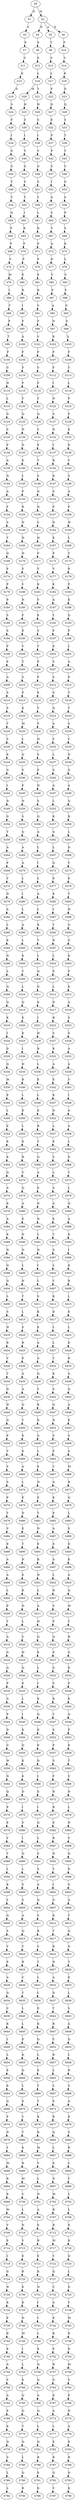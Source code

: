 strict digraph  {
	S0 -> S1 [ label = D ];
	S0 -> S2 [ label = M ];
	S1 -> S3 [ label = S ];
	S2 -> S4 [ label = D ];
	S2 -> S5 [ label = A ];
	S2 -> S6 [ label = E ];
	S3 -> S7 [ label = P ];
	S4 -> S8 [ label = S ];
	S5 -> S9 [ label = T ];
	S6 -> S10 [ label = P ];
	S7 -> S11 [ label = S ];
	S8 -> S12 [ label = E ];
	S9 -> S13 [ label = S ];
	S10 -> S14 [ label = V ];
	S11 -> S15 [ label = K ];
	S12 -> S16 [ label = L ];
	S13 -> S17 [ label = L ];
	S14 -> S18 [ label = R ];
	S15 -> S19 [ label = D ];
	S16 -> S20 [ label = M ];
	S16 -> S21 [ label = T ];
	S17 -> S22 [ label = F ];
	S18 -> S23 [ label = D ];
	S19 -> S24 [ label = S ];
	S20 -> S25 [ label = H ];
	S21 -> S26 [ label = H ];
	S22 -> S27 [ label = D ];
	S23 -> S28 [ label = Q ];
	S24 -> S29 [ label = F ];
	S25 -> S30 [ label = S ];
	S26 -> S31 [ label = S ];
	S27 -> S32 [ label = E ];
	S28 -> S33 [ label = S ];
	S29 -> S34 [ label = I ];
	S30 -> S35 [ label = I ];
	S31 -> S36 [ label = I ];
	S32 -> S37 [ label = P ];
	S33 -> S38 [ label = T ];
	S34 -> S39 [ label = G ];
	S35 -> S40 [ label = V ];
	S36 -> S41 [ label = V ];
	S37 -> S42 [ label = P ];
	S38 -> S43 [ label = T ];
	S39 -> S44 [ label = S ];
	S40 -> S45 [ label = G ];
	S41 -> S46 [ label = G ];
	S42 -> S47 [ label = S ];
	S43 -> S48 [ label = V ];
	S44 -> S49 [ label = Y ];
	S45 -> S50 [ label = S ];
	S46 -> S51 [ label = S ];
	S47 -> S52 [ label = I ];
	S48 -> S53 [ label = G ];
	S49 -> S54 [ label = Y ];
	S50 -> S55 [ label = Y ];
	S51 -> S56 [ label = Y ];
	S52 -> S57 [ label = A ];
	S53 -> S58 [ label = S ];
	S54 -> S59 [ label = Q ];
	S55 -> S60 [ label = I ];
	S56 -> S61 [ label = L ];
	S57 -> S62 [ label = S ];
	S58 -> S63 [ label = P ];
	S59 -> S64 [ label = P ];
	S60 -> S65 [ label = K ];
	S61 -> S66 [ label = K ];
	S62 -> S67 [ label = Y ];
	S63 -> S68 [ label = S ];
	S64 -> S69 [ label = P ];
	S65 -> S70 [ label = P ];
	S66 -> S71 [ label = P ];
	S67 -> S72 [ label = Q ];
	S68 -> S73 [ label = K ];
	S69 -> S74 [ label = V ];
	S70 -> S75 [ label = P ];
	S71 -> S76 [ label = P ];
	S72 -> S77 [ label = D ];
	S73 -> S78 [ label = L ];
	S74 -> S79 [ label = M ];
	S75 -> S80 [ label = E ];
	S76 -> S81 [ label = E ];
	S77 -> S82 [ label = Y ];
	S78 -> S83 [ label = S ];
	S79 -> S84 [ label = I ];
	S80 -> S85 [ label = R ];
	S81 -> S86 [ label = R ];
	S82 -> S87 [ label = P ];
	S83 -> S88 [ label = F ];
	S84 -> S89 [ label = T ];
	S85 -> S90 [ label = I ];
	S86 -> S91 [ label = V ];
	S87 -> S92 [ label = A ];
	S88 -> S93 [ label = F ];
	S89 -> S94 [ label = P ];
	S90 -> S95 [ label = F ];
	S91 -> S96 [ label = F ];
	S92 -> S97 [ label = N ];
	S93 -> S98 [ label = G ];
	S94 -> S99 [ label = T ];
	S95 -> S100 [ label = A ];
	S96 -> S101 [ label = V ];
	S97 -> S102 [ label = K ];
	S98 -> S103 [ label = S ];
	S99 -> S104 [ label = P ];
	S100 -> S105 [ label = P ];
	S101 -> S106 [ label = P ];
	S102 -> S107 [ label = P ];
	S103 -> S108 [ label = F ];
	S104 -> S109 [ label = G ];
	S105 -> S110 [ label = S ];
	S106 -> S111 [ label = S ];
	S107 -> S112 [ label = F ];
	S108 -> S113 [ label = Y ];
	S109 -> S114 [ label = H ];
	S110 -> S115 [ label = F ];
	S111 -> S116 [ label = F ];
	S112 -> S117 [ label = I ];
	S113 -> S118 [ label = L ];
	S114 -> S119 [ label = L ];
	S115 -> S120 [ label = T ];
	S116 -> S121 [ label = T ];
	S117 -> S122 [ label = N ];
	S118 -> S123 [ label = P ];
	S119 -> S124 [ label = G ];
	S120 -> S125 [ label = Q ];
	S121 -> S126 [ label = Q ];
	S122 -> S127 [ label = S ];
	S123 -> S128 [ label = P ];
	S124 -> S129 [ label = S ];
	S125 -> S130 [ label = N ];
	S126 -> S131 [ label = Y ];
	S127 -> S132 [ label = N ];
	S128 -> S133 [ label = E ];
	S129 -> S134 [ label = P ];
	S130 -> S135 [ label = D ];
	S131 -> S136 [ label = E ];
	S132 -> S137 [ label = I ];
	S133 -> S138 [ label = K ];
	S134 -> S139 [ label = A ];
	S135 -> S140 [ label = E ];
	S136 -> S141 [ label = T ];
	S137 -> S142 [ label = R ];
	S138 -> S143 [ label = V ];
	S139 -> S144 [ label = N ];
	S140 -> S145 [ label = L ];
	S141 -> S146 [ label = S ];
	S142 -> S147 [ label = R ];
	S143 -> S148 [ label = S ];
	S144 -> S149 [ label = A ];
	S145 -> S150 [ label = P ];
	S146 -> S151 [ label = Q ];
	S147 -> S152 [ label = S ];
	S148 -> S153 [ label = A ];
	S149 -> S154 [ label = F ];
	S150 -> S155 [ label = R ];
	S151 -> S156 [ label = N ];
	S152 -> S157 [ label = P ];
	S153 -> S158 [ label = P ];
	S154 -> S159 [ label = S ];
	S155 -> S160 [ label = N ];
	S156 -> S161 [ label = C ];
	S157 -> S162 [ label = N ];
	S158 -> S163 [ label = W ];
	S159 -> S164 [ label = T ];
	S160 -> S165 [ label = H ];
	S161 -> S166 [ label = H ];
	S162 -> S167 [ label = K ];
	S163 -> S168 [ label = L ];
	S164 -> S169 [ label = Q ];
	S165 -> S170 [ label = H ];
	S166 -> S171 [ label = P ];
	S167 -> S172 [ label = P ];
	S168 -> S173 [ label = T ];
	S169 -> S174 [ label = P ];
	S170 -> S175 [ label = S ];
	S171 -> S176 [ label = V ];
	S172 -> S177 [ label = V ];
	S173 -> S178 [ label = R ];
	S174 -> S179 [ label = P ];
	S175 -> S180 [ label = V ];
	S176 -> S181 [ label = K ];
	S177 -> S182 [ label = K ];
	S178 -> S183 [ label = F ];
	S179 -> S184 [ label = P ];
	S180 -> S185 [ label = N ];
	S181 -> S186 [ label = V ];
	S182 -> S187 [ label = A ];
	S183 -> S188 [ label = K ];
	S184 -> S189 [ label = S ];
	S185 -> S190 [ label = F ];
	S186 -> S191 [ label = E ];
	S187 -> S192 [ label = Y ];
	S188 -> S193 [ label = Q ];
	S189 -> S194 [ label = S ];
	S190 -> S195 [ label = E ];
	S191 -> S196 [ label = V ];
	S192 -> S197 [ label = P ];
	S193 -> S198 [ label = P ];
	S194 -> S199 [ label = P ];
	S195 -> S200 [ label = V ];
	S196 -> S201 [ label = T ];
	S197 -> S202 [ label = E ];
	S198 -> S203 [ label = L ];
	S199 -> S204 [ label = P ];
	S200 -> S205 [ label = T ];
	S201 -> S206 [ label = P ];
	S202 -> S207 [ label = S ];
	S203 -> S208 [ label = A ];
	S204 -> S209 [ label = A ];
	S205 -> S210 [ label = S ];
	S206 -> S211 [ label = P ];
	S207 -> S212 [ label = S ];
	S208 -> S213 [ label = P ];
	S209 -> S214 [ label = S ];
	S210 -> S215 [ label = P ];
	S211 -> S216 [ label = E ];
	S212 -> S217 [ label = S ];
	S213 -> S218 [ label = T ];
	S214 -> S219 [ label = S ];
	S215 -> S220 [ label = K ];
	S216 -> S221 [ label = V ];
	S217 -> S222 [ label = Q ];
	S218 -> S223 [ label = T ];
	S219 -> S224 [ label = T ];
	S220 -> S225 [ label = M ];
	S221 -> S226 [ label = F ];
	S222 -> S227 [ label = A ];
	S223 -> S228 [ label = S ];
	S224 -> S229 [ label = S ];
	S225 -> S230 [ label = L ];
	S226 -> S231 [ label = H ];
	S227 -> S232 [ label = V ];
	S228 -> S233 [ label = C ];
	S229 -> S234 [ label = K ];
	S230 -> S235 [ label = Q ];
	S231 -> S236 [ label = S ];
	S232 -> S237 [ label = L ];
	S233 -> S238 [ label = D ];
	S234 -> S239 [ label = G ];
	S235 -> S240 [ label = S ];
	S236 -> S241 [ label = P ];
	S237 -> S242 [ label = S ];
	S238 -> S243 [ label = G ];
	S239 -> S244 [ label = I ];
	S240 -> S245 [ label = P ];
	S241 -> S246 [ label = N ];
	S242 -> S247 [ label = A ];
	S243 -> S248 [ label = A ];
	S244 -> S249 [ label = D ];
	S245 -> S250 [ label = N ];
	S246 -> S251 [ label = S ];
	S247 -> S252 [ label = L ];
	S248 -> S253 [ label = Q ];
	S249 -> S254 [ label = G ];
	S250 -> S255 [ label = S ];
	S251 -> S256 [ label = Q ];
	S252 -> S257 [ label = K ];
	S253 -> S258 [ label = R ];
	S254 -> S259 [ label = T ];
	S255 -> S260 [ label = Q ];
	S256 -> S261 [ label = A ];
	S257 -> S262 [ label = G ];
	S258 -> S263 [ label = L ];
	S259 -> S264 [ label = A ];
	S260 -> S265 [ label = A ];
	S261 -> S266 [ label = L ];
	S262 -> S267 [ label = L ];
	S263 -> S268 [ label = N ];
	S264 -> S269 [ label = F ];
	S265 -> S270 [ label = A ];
	S266 -> S271 [ label = I ];
	S267 -> S272 [ label = Q ];
	S268 -> S273 [ label = V ];
	S269 -> S274 [ label = V ];
	S270 -> S275 [ label = L ];
	S271 -> S276 [ label = L ];
	S272 -> S277 [ label = D ];
	S273 -> S278 [ label = E ];
	S274 -> S279 [ label = N ];
	S275 -> S280 [ label = I ];
	S276 -> S281 [ label = A ];
	S277 -> S282 [ label = K ];
	S278 -> S283 [ label = T ];
	S279 -> S284 [ label = A ];
	S280 -> S285 [ label = L ];
	S281 -> S286 [ label = L ];
	S282 -> S287 [ label = I ];
	S283 -> S288 [ label = H ];
	S284 -> S289 [ label = L ];
	S285 -> S290 [ label = A ];
	S286 -> S291 [ label = K ];
	S287 -> S292 [ label = Y ];
	S288 -> S293 [ label = G ];
	S289 -> S294 [ label = K ];
	S290 -> S295 [ label = L ];
	S291 -> S296 [ label = T ];
	S292 -> S297 [ label = N ];
	S293 -> S298 [ label = G ];
	S294 -> S299 [ label = N ];
	S295 -> S300 [ label = K ];
	S296 -> S301 [ label = L ];
	S297 -> S302 [ label = L ];
	S298 -> S303 [ label = K ];
	S299 -> S304 [ label = L ];
	S300 -> S305 [ label = T ];
	S301 -> S306 [ label = Q ];
	S302 -> S307 [ label = E ];
	S303 -> S308 [ label = P ];
	S304 -> S309 [ label = Q ];
	S305 -> S310 [ label = L ];
	S306 -> S311 [ label = D ];
	S307 -> S312 [ label = L ];
	S308 -> S313 [ label = E ];
	S309 -> S314 [ label = Q ];
	S310 -> S315 [ label = Q ];
	S311 -> S316 [ label = K ];
	S312 -> S317 [ label = D ];
	S313 -> S318 [ label = A ];
	S314 -> S319 [ label = K ];
	S315 -> S320 [ label = E ];
	S316 -> S321 [ label = I ];
	S317 -> S322 [ label = R ];
	S318 -> S323 [ label = S ];
	S319 -> S324 [ label = I ];
	S320 -> S325 [ label = K ];
	S321 -> S326 [ label = H ];
	S322 -> S327 [ label = S ];
	S323 -> S328 [ label = S ];
	S324 -> S329 [ label = D ];
	S325 -> S330 [ label = I ];
	S326 -> S331 [ label = R ];
	S327 -> S332 [ label = K ];
	S328 -> S333 [ label = A ];
	S329 -> S334 [ label = Q ];
	S330 -> S335 [ label = H ];
	S331 -> S336 [ label = L ];
	S332 -> S337 [ label = A ];
	S333 -> S338 [ label = A ];
	S334 -> S339 [ label = M ];
	S335 -> S340 [ label = R ];
	S336 -> S341 [ label = E ];
	S337 -> S342 [ label = E ];
	S338 -> S343 [ label = V ];
	S339 -> S344 [ label = E ];
	S340 -> S345 [ label = L ];
	S341 -> S346 [ label = L ];
	S342 -> S347 [ label = K ];
	S343 -> S348 [ label = I ];
	S344 -> S349 [ label = L ];
	S345 -> S350 [ label = E ];
	S346 -> S351 [ label = E ];
	S347 -> S352 [ label = N ];
	S348 -> S353 [ label = A ];
	S349 -> S354 [ label = E ];
	S350 -> S355 [ label = L ];
	S351 -> S356 [ label = R ];
	S352 -> S357 [ label = L ];
	S353 -> S358 [ label = A ];
	S354 -> S359 [ label = K ];
	S355 -> S360 [ label = E ];
	S356 -> S361 [ label = T ];
	S357 -> S362 [ label = K ];
	S358 -> S363 [ label = L ];
	S359 -> S364 [ label = K ];
	S360 -> S365 [ label = R ];
	S361 -> S366 [ label = Q ];
	S362 -> S367 [ label = S ];
	S363 -> S368 [ label = K ];
	S364 -> S369 [ label = Q ];
	S365 -> S370 [ label = T ];
	S366 -> S371 [ label = A ];
	S367 -> S372 [ label = L ];
	S368 -> S373 [ label = T ];
	S369 -> S374 [ label = A ];
	S370 -> S375 [ label = Q ];
	S371 -> S376 [ label = E ];
	S372 -> S377 [ label = A ];
	S373 -> S378 [ label = L ];
	S374 -> S379 [ label = K ];
	S375 -> S380 [ label = A ];
	S376 -> S381 [ label = D ];
	S377 -> S382 [ label = A ];
	S378 -> S383 [ label = Q ];
	S379 -> S384 [ label = A ];
	S380 -> S385 [ label = E ];
	S381 -> S386 [ label = N ];
	S382 -> S387 [ label = E ];
	S383 -> S388 [ label = A ];
	S384 -> S389 [ label = K ];
	S385 -> S390 [ label = D ];
	S386 -> S391 [ label = L ];
	S387 -> S392 [ label = T ];
	S388 -> S393 [ label = K ];
	S389 -> S394 [ label = N ];
	S390 -> S395 [ label = N ];
	S391 -> S396 [ label = N ];
	S392 -> S397 [ label = S ];
	S393 -> S398 [ label = I ];
	S394 -> S399 [ label = Q ];
	S395 -> S400 [ label = L ];
	S396 -> S401 [ label = I ];
	S397 -> S402 [ label = L ];
	S398 -> S403 [ label = K ];
	S399 -> S404 [ label = Q ];
	S400 -> S405 [ label = N ];
	S401 -> S406 [ label = L ];
	S402 -> S407 [ label = Y ];
	S403 -> S408 [ label = R ];
	S404 -> S409 [ label = L ];
	S405 -> S410 [ label = T ];
	S406 -> S411 [ label = S ];
	S407 -> S412 [ label = K ];
	S408 -> S413 [ label = L ];
	S409 -> S414 [ label = S ];
	S410 -> S415 [ label = L ];
	S411 -> S416 [ label = K ];
	S412 -> S417 [ label = D ];
	S413 -> S418 [ label = E ];
	S414 -> S419 [ label = H ];
	S415 -> S420 [ label = S ];
	S416 -> S421 [ label = E ];
	S417 -> S422 [ label = L ];
	S418 -> S423 [ label = L ];
	S419 -> S424 [ label = R ];
	S420 -> S425 [ label = R ];
	S421 -> S426 [ label = A ];
	S422 -> S427 [ label = L ];
	S423 -> S428 [ label = E ];
	S424 -> S429 [ label = V ];
	S425 -> S430 [ label = E ];
	S426 -> S431 [ label = A ];
	S427 -> S432 [ label = T ];
	S428 -> S433 [ label = R ];
	S429 -> S434 [ label = T ];
	S430 -> S435 [ label = A ];
	S431 -> S436 [ label = Q ];
	S432 -> S437 [ label = K ];
	S433 -> S438 [ label = A ];
	S434 -> S439 [ label = N ];
	S435 -> S440 [ label = A ];
	S436 -> S441 [ label = Y ];
	S437 -> S442 [ label = S ];
	S438 -> S443 [ label = Q ];
	S439 -> S444 [ label = H ];
	S440 -> S445 [ label = Q ];
	S441 -> S446 [ label = K ];
	S442 -> S447 [ label = Q ];
	S443 -> S448 [ label = A ];
	S444 -> S449 [ label = Q ];
	S445 -> S450 [ label = Y ];
	S446 -> S451 [ label = K ];
	S447 -> S452 [ label = N ];
	S448 -> S453 [ label = E ];
	S449 -> S454 [ label = P ];
	S450 -> S455 [ label = K ];
	S451 -> S456 [ label = A ];
	S452 -> S457 [ label = S ];
	S453 -> S458 [ label = S ];
	S454 -> S459 [ label = V ];
	S455 -> S460 [ label = K ];
	S456 -> S461 [ label = L ];
	S457 -> S462 [ label = P ];
	S458 -> S463 [ label = S ];
	S459 -> S464 [ label = S ];
	S460 -> S465 [ label = A ];
	S461 -> S466 [ label = E ];
	S462 -> S467 [ label = T ];
	S463 -> S468 [ label = M ];
	S464 -> S469 [ label = S ];
	S465 -> S470 [ label = L ];
	S466 -> S471 [ label = N ];
	S467 -> S472 [ label = A ];
	S468 -> S473 [ label = R ];
	S469 -> S474 [ label = P ];
	S470 -> S475 [ label = E ];
	S471 -> S476 [ label = E ];
	S472 -> S477 [ label = K ];
	S473 -> S478 [ label = Q ];
	S474 -> S479 [ label = Y ];
	S475 -> S480 [ label = D ];
	S476 -> S481 [ label = T ];
	S477 -> S482 [ label = P ];
	S478 -> S483 [ label = L ];
	S479 -> S484 [ label = V ];
	S480 -> S485 [ label = E ];
	S481 -> S486 [ label = N ];
	S482 -> S487 [ label = A ];
	S483 -> S488 [ label = S ];
	S484 -> S489 [ label = E ];
	S485 -> S490 [ label = T ];
	S486 -> S491 [ label = E ];
	S487 -> S492 [ label = E ];
	S488 -> S493 [ label = E ];
	S489 -> S494 [ label = A ];
	S490 -> S495 [ label = N ];
	S491 -> S496 [ label = R ];
	S492 -> S497 [ label = A ];
	S493 -> S498 [ label = K ];
	S494 -> S499 [ label = A ];
	S495 -> S500 [ label = E ];
	S496 -> S501 [ label = N ];
	S497 -> S502 [ label = L ];
	S498 -> S503 [ label = A ];
	S499 -> S504 [ label = L ];
	S500 -> S505 [ label = R ];
	S501 -> S506 [ label = L ];
	S502 -> S507 [ label = H ];
	S503 -> S508 [ label = Q ];
	S504 -> S509 [ label = P ];
	S505 -> S510 [ label = N ];
	S506 -> S511 [ label = A ];
	S507 -> S512 [ label = S ];
	S508 -> S513 [ label = W ];
	S509 -> S514 [ label = T ];
	S510 -> S515 [ label = L ];
	S511 -> S516 [ label = H ];
	S512 -> S517 [ label = P ];
	S513 -> S518 [ label = Y ];
	S514 -> S519 [ label = A ];
	S515 -> S520 [ label = V ];
	S516 -> S521 [ label = Q ];
	S517 -> S522 [ label = Q ];
	S518 -> S523 [ label = R ];
	S519 -> S524 [ label = G ];
	S520 -> S525 [ label = H ];
	S521 -> S526 [ label = E ];
	S522 -> S527 [ label = P ];
	S523 -> S528 [ label = G ];
	S524 -> S529 [ label = Q ];
	S525 -> S530 [ label = Q ];
	S526 -> S531 [ label = L ];
	S527 -> S532 [ label = G ];
	S528 -> S533 [ label = E ];
	S529 -> S534 [ label = P ];
	S530 -> S535 [ label = E ];
	S531 -> S536 [ label = I ];
	S532 -> S537 [ label = S ];
	S533 -> S538 [ label = P ];
	S534 -> S539 [ label = G ];
	S535 -> S540 [ label = L ];
	S536 -> S541 [ label = K ];
	S537 -> S542 [ label = R ];
	S538 -> S543 [ label = E ];
	S539 -> S544 [ label = P ];
	S540 -> S545 [ label = I ];
	S541 -> S546 [ label = Q ];
	S542 -> S547 [ label = Y ];
	S543 -> S548 [ label = Q ];
	S544 -> S549 [ label = D ];
	S545 -> S550 [ label = K ];
	S546 -> S551 [ label = K ];
	S547 -> S552 [ label = S ];
	S548 -> S553 [ label = P ];
	S549 -> S554 [ label = G ];
	S550 -> S555 [ label = Q ];
	S551 -> S556 [ label = K ];
	S552 -> S557 [ label = P ];
	S553 -> S558 [ label = K ];
	S554 -> S559 [ label = W ];
	S555 -> S560 [ label = K ];
	S556 -> S561 [ label = D ];
	S557 -> S562 [ label = S ];
	S558 -> S563 [ label = T ];
	S559 -> S564 [ label = N ];
	S560 -> S565 [ label = K ];
	S561 -> S566 [ label = I ];
	S562 -> S567 [ label = P ];
	S563 -> S568 [ label = S ];
	S564 -> S569 [ label = Q ];
	S565 -> S570 [ label = D ];
	S566 -> S571 [ label = S ];
	S567 -> S572 [ label = N ];
	S568 -> S573 [ label = N ];
	S569 -> S574 [ label = E ];
	S570 -> S575 [ label = I ];
	S571 -> S576 [ label = I ];
	S572 -> S577 [ label = R ];
	S573 -> S578 [ label = L ];
	S574 -> S579 [ label = E ];
	S575 -> S580 [ label = S ];
	S576 -> S581 [ label = Q ];
	S577 -> S582 [ label = E ];
	S578 -> S583 [ label = N ];
	S579 -> S584 [ label = Y ];
	S580 -> S585 [ label = I ];
	S581 -> S586 [ label = L ];
	S582 -> S587 [ label = R ];
	S583 -> S588 [ label = V ];
	S584 -> S589 [ label = T ];
	S585 -> S590 [ label = Q ];
	S586 -> S591 [ label = S ];
	S587 -> S592 [ label = N ];
	S588 -> S593 [ label = Q ];
	S589 -> S594 [ label = L ];
	S590 -> S595 [ label = L ];
	S591 -> S596 [ label = S ];
	S592 -> S597 [ label = T ];
	S593 -> S598 [ label = K ];
	S594 -> S599 [ label = K ];
	S595 -> S600 [ label = S ];
	S596 -> S601 [ label = A ];
	S597 -> S602 [ label = I ];
	S598 -> S603 [ label = G ];
	S599 -> S604 [ label = L ];
	S600 -> S605 [ label = S ];
	S601 -> S606 [ label = Q ];
	S602 -> S607 [ label = G ];
	S603 -> S608 [ label = A ];
	S604 -> S609 [ label = Q ];
	S605 -> S610 [ label = A ];
	S606 -> S611 [ label = S ];
	S607 -> S612 [ label = K ];
	S608 -> S613 [ label = T ];
	S609 -> S614 [ label = S ];
	S610 -> S615 [ label = Q ];
	S611 -> S616 [ label = R ];
	S612 -> S617 [ label = T ];
	S613 -> S618 [ label = Q ];
	S614 -> S619 [ label = V ];
	S615 -> S620 [ label = T ];
	S616 -> S621 [ label = C ];
	S617 -> S622 [ label = R ];
	S618 -> S623 [ label = D ];
	S619 -> S624 [ label = E ];
	S620 -> S625 [ label = R ];
	S621 -> S626 [ label = T ];
	S622 -> S627 [ label = N ];
	S623 -> S628 [ label = T ];
	S624 -> S629 [ label = A ];
	S625 -> S630 [ label = C ];
	S626 -> S631 [ label = L ];
	S627 -> S632 [ label = A ];
	S628 -> S633 [ label = E ];
	S629 -> S634 [ label = Q ];
	S630 -> S635 [ label = T ];
	S631 -> S636 [ label = L ];
	S632 -> S637 [ label = D ];
	S633 -> S638 [ label = L ];
	S634 -> S639 [ label = C ];
	S635 -> S640 [ label = L ];
	S636 -> S641 [ label = E ];
	S637 -> S642 [ label = T ];
	S638 -> S643 [ label = V ];
	S639 -> S644 [ label = K ];
	S640 -> S645 [ label = L ];
	S641 -> S646 [ label = K ];
	S642 -> S647 [ label = R ];
	S643 -> S648 [ label = A ];
	S644 -> S649 [ label = I ];
	S645 -> S650 [ label = E ];
	S646 -> S651 [ label = Q ];
	S647 -> S652 [ label = C ];
	S648 -> S653 [ label = Q ];
	S649 -> S654 [ label = L ];
	S650 -> S655 [ label = K ];
	S651 -> S656 [ label = L ];
	S652 -> S657 [ label = R ];
	S653 -> S658 [ label = L ];
	S654 -> S659 [ label = E ];
	S655 -> S660 [ label = Q ];
	S656 -> S661 [ label = E ];
	S657 -> S662 [ label = L ];
	S658 -> S663 [ label = R ];
	S659 -> S664 [ label = K ];
	S660 -> S665 [ label = L ];
	S661 -> S666 [ label = Y ];
	S662 -> S667 [ label = L ];
	S663 -> S668 [ label = S ];
	S664 -> S669 [ label = Q ];
	S665 -> S670 [ label = E ];
	S666 -> S671 [ label = T ];
	S667 -> S672 [ label = E ];
	S668 -> S673 [ label = A ];
	S669 -> S674 [ label = F ];
	S670 -> S675 [ label = Y ];
	S671 -> S676 [ label = K ];
	S672 -> S677 [ label = R ];
	S673 -> S678 [ label = E ];
	S674 -> S679 [ label = N ];
	S675 -> S680 [ label = T ];
	S676 -> S681 [ label = R ];
	S677 -> S682 [ label = Q ];
	S678 -> S683 [ label = S ];
	S679 -> S684 [ label = Y ];
	S680 -> S685 [ label = K ];
	S681 -> S686 [ label = M ];
	S682 -> S687 [ label = L ];
	S683 -> S688 [ label = R ];
	S684 -> S689 [ label = M ];
	S685 -> S690 [ label = R ];
	S686 -> S691 [ label = V ];
	S687 -> S692 [ label = E ];
	S688 -> S693 [ label = C ];
	S689 -> S694 [ label = R ];
	S690 -> S695 [ label = M ];
	S691 -> S696 [ label = L ];
	S692 -> S697 [ label = N ];
	S693 -> S698 [ label = C ];
	S694 -> S699 [ label = K ];
	S695 -> S700 [ label = V ];
	S696 -> S701 [ label = N ];
	S697 -> S702 [ label = M ];
	S698 -> S703 [ label = L ];
	S699 -> S704 [ label = M ];
	S700 -> S705 [ label = L ];
	S701 -> S706 [ label = A ];
	S702 -> S707 [ label = R ];
	S703 -> S708 [ label = L ];
	S704 -> S709 [ label = V ];
	S705 -> S710 [ label = N ];
	S706 -> S711 [ label = E ];
	S707 -> S712 [ label = R ];
	S708 -> S713 [ label = E ];
	S709 -> S714 [ label = E ];
	S710 -> S715 [ label = V ];
	S711 -> S716 [ label = R ];
	S712 -> S717 [ label = M ];
	S713 -> S718 [ label = K ];
	S714 -> S719 [ label = I ];
	S715 -> S720 [ label = E ];
	S716 -> S721 [ label = E ];
	S717 -> S722 [ label = V ];
	S718 -> S723 [ label = Q ];
	S719 -> S724 [ label = G ];
	S720 -> S725 [ label = R ];
	S721 -> S726 [ label = K ];
	S722 -> S727 [ label = Q ];
	S723 -> S728 [ label = L ];
	S724 -> S729 [ label = N ];
	S725 -> S730 [ label = E ];
	S726 -> S731 [ label = N ];
	S727 -> S732 [ label = C ];
	S728 -> S733 [ label = D ];
	S729 -> S734 [ label = K ];
	S730 -> S735 [ label = K ];
	S731 -> S736 [ label = I ];
	S732 -> S737 [ label = A ];
	S733 -> S738 [ label = Y ];
	S734 -> S739 [ label = E ];
	S735 -> S740 [ label = N ];
	S736 -> S741 [ label = I ];
	S737 -> S742 [ label = E ];
	S738 -> S743 [ label = M ];
	S739 -> S744 [ label = R ];
	S740 -> S745 [ label = M ];
	S741 -> S746 [ label = L ];
	S742 -> S747 [ label = R ];
	S743 -> S748 [ label = R ];
	S744 -> S749 [ label = K ];
	S745 -> S750 [ label = I ];
	S746 -> S751 [ label = E ];
	S747 -> S752 [ label = E ];
	S748 -> S753 [ label = K ];
	S749 -> S754 [ label = A ];
	S750 -> S755 [ label = L ];
	S751 -> S756 [ label = Q ];
	S752 -> S757 [ label = R ];
	S753 -> S758 [ label = M ];
	S754 -> S759 [ label = V ];
	S755 -> S760 [ label = E ];
	S756 -> S761 [ label = Q ];
	S757 -> S762 [ label = G ];
	S758 -> S763 [ label = V ];
	S759 -> S764 [ label = A ];
	S760 -> S765 [ label = Q ];
	S761 -> S766 [ label = A ];
	S762 -> S767 [ label = E ];
	S763 -> S768 [ label = E ];
	S764 -> S769 [ label = E ];
	S765 -> S770 [ label = Q ];
	S766 -> S771 [ label = Q ];
	S767 -> S772 [ label = A ];
	S768 -> S773 [ label = N ];
	S769 -> S774 [ label = K ];
	S770 -> S775 [ label = T ];
	S771 -> S776 [ label = L ];
	S772 -> S777 [ label = L ];
	S773 -> S778 [ label = A ];
	S774 -> S779 [ label = Q ];
	S775 -> S780 [ label = Q ];
	S776 -> S781 [ label = Q ];
	S777 -> S782 [ label = E ];
	S778 -> S783 [ label = E ];
	S779 -> S784 [ label = S ];
	S780 -> S785 [ label = L ];
	S781 -> S786 [ label = R ];
	S782 -> S787 [ label = R ];
	S783 -> S788 [ label = R ];
	S784 -> S789 [ label = L ];
	S785 -> S790 [ label = Q ];
	S786 -> S791 [ label = E ];
	S787 -> S792 [ label = Q ];
	S788 -> S793 [ label = D ];
	S789 -> S794 [ label = L ];
	S790 -> S795 [ label = R ];
	S791 -> S796 [ label = K ];
	S792 -> S797 [ label = V ];
	S793 -> S798 [ label = K ];
}
